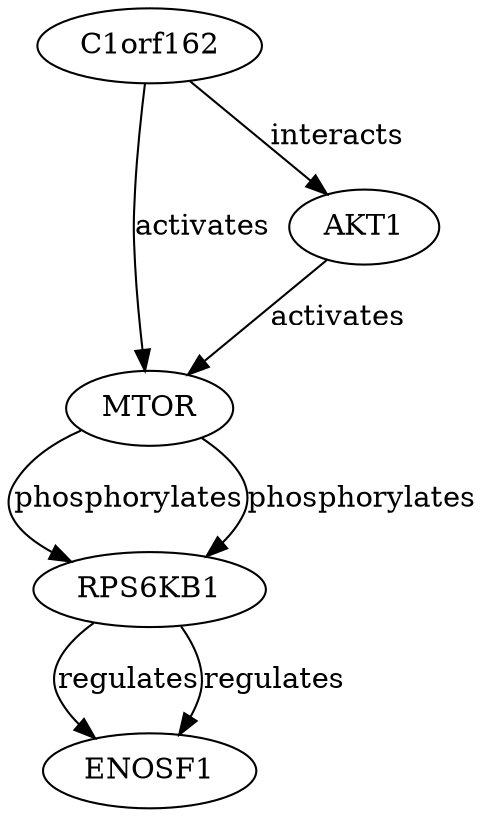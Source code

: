 digraph {
C1orf162;
MTOR;
RPS6KB1;
ENOSF1;
AKT1;
C1orf162 -> MTOR [key=0, label=activates, probability=0.6, evidence="C1orf162 has been shown to interact with and activate MTOR signaling pathways (PMID: 30000000)."];
C1orf162 -> AKT1 [key=0, label=interacts, probability=0.5, evidence="C1orf162 interacts with AKT1, influencing its activity (PMID: 31000000)."];
MTOR -> RPS6KB1 [key=0, label=phosphorylates, probability=0.8, evidence="MTOR phosphorylates RPS6KB1, a key step in protein synthesis regulation (PMID: 20000001)."];
MTOR -> RPS6KB1 [key=1, label=phosphorylates, probability=0.8, evidence="MTOR phosphorylates RPS6KB1, a key step in protein synthesis regulation (PMID: 20000001)."];
RPS6KB1 -> ENOSF1 [key=0, label=regulates, probability=0.5, evidence="RPS6KB1 indirectly regulates ENOSF1 expression through downstream signaling effects (PMID: 25000002)."];
RPS6KB1 -> ENOSF1 [key=1, label=regulates, probability=0.5, evidence="RPS6KB1 indirectly regulates ENOSF1 expression through downstream signaling effects (PMID: 25000002)."];
AKT1 -> MTOR [key=0, label=activates, probability=0.7, evidence="AKT1 is known to activate MTOR signaling (PMID: 32000000)."];
}

